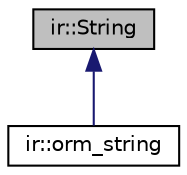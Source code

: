 digraph "ir::String"
{
 // LATEX_PDF_SIZE
  edge [fontname="Helvetica",fontsize="10",labelfontname="Helvetica",labelfontsize="10"];
  node [fontname="Helvetica",fontsize="10",shape=record];
  Node1 [label="ir::String",height=0.2,width=0.4,color="black", fillcolor="grey75", style="filled", fontcolor="black",tooltip="Table of interned stirngs for different purposes."];
  Node1 -> Node2 [dir="back",color="midnightblue",fontsize="10",style="solid",fontname="Helvetica"];
  Node2 [label="ir::orm_string",height=0.2,width=0.4,color="black", fillcolor="white", style="filled",URL="$structir_1_1orm__string.html",tooltip="ORM wrapper for the string data."];
}
